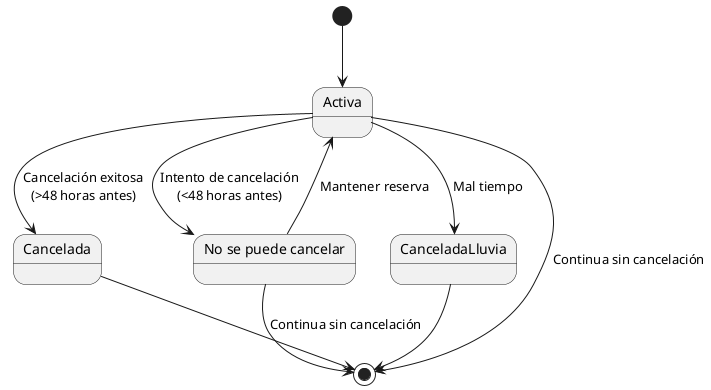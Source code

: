 @startuml
state Activa {
}
state Cancelada {
}
state "No se puede cancelar" as NoPuedeCancelar {
}

[*] --> Activa
Activa --> Cancelada : Cancelación exitosa\n(>48 horas antes)
Activa --> CanceladaLluvia : Mal tiempo
Activa --> NoPuedeCancelar : Intento de cancelación\n(<48 horas antes)
NoPuedeCancelar --> Activa : Mantener reserva
Cancelada --> [*]
CanceladaLluvia --> [*]
Activa --> [*] : Continua sin cancelación
NoPuedeCancelar --> [*] : Continua sin cancelación
@enduml
